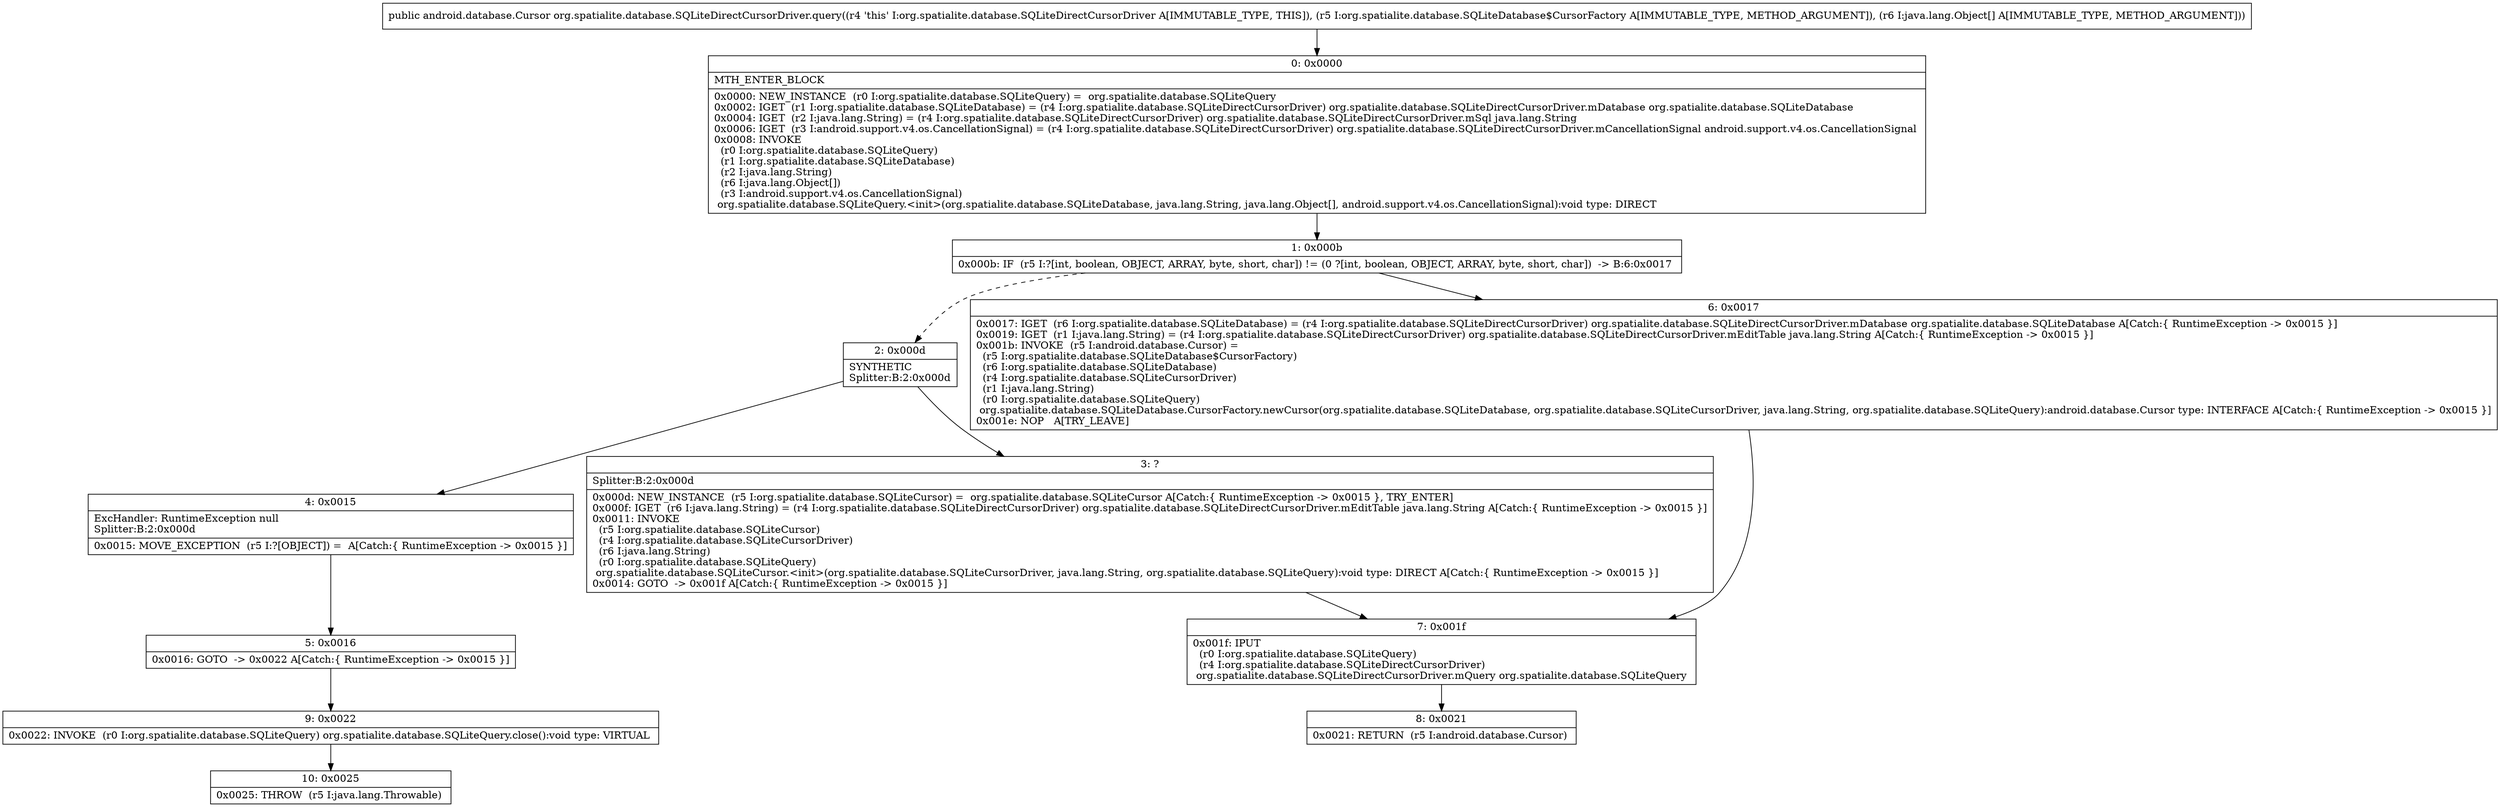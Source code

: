 digraph "CFG fororg.spatialite.database.SQLiteDirectCursorDriver.query(Lorg\/spatialite\/database\/SQLiteDatabase$CursorFactory;[Ljava\/lang\/Object;)Landroid\/database\/Cursor;" {
Node_0 [shape=record,label="{0\:\ 0x0000|MTH_ENTER_BLOCK\l|0x0000: NEW_INSTANCE  (r0 I:org.spatialite.database.SQLiteQuery) =  org.spatialite.database.SQLiteQuery \l0x0002: IGET  (r1 I:org.spatialite.database.SQLiteDatabase) = (r4 I:org.spatialite.database.SQLiteDirectCursorDriver) org.spatialite.database.SQLiteDirectCursorDriver.mDatabase org.spatialite.database.SQLiteDatabase \l0x0004: IGET  (r2 I:java.lang.String) = (r4 I:org.spatialite.database.SQLiteDirectCursorDriver) org.spatialite.database.SQLiteDirectCursorDriver.mSql java.lang.String \l0x0006: IGET  (r3 I:android.support.v4.os.CancellationSignal) = (r4 I:org.spatialite.database.SQLiteDirectCursorDriver) org.spatialite.database.SQLiteDirectCursorDriver.mCancellationSignal android.support.v4.os.CancellationSignal \l0x0008: INVOKE  \l  (r0 I:org.spatialite.database.SQLiteQuery)\l  (r1 I:org.spatialite.database.SQLiteDatabase)\l  (r2 I:java.lang.String)\l  (r6 I:java.lang.Object[])\l  (r3 I:android.support.v4.os.CancellationSignal)\l org.spatialite.database.SQLiteQuery.\<init\>(org.spatialite.database.SQLiteDatabase, java.lang.String, java.lang.Object[], android.support.v4.os.CancellationSignal):void type: DIRECT \l}"];
Node_1 [shape=record,label="{1\:\ 0x000b|0x000b: IF  (r5 I:?[int, boolean, OBJECT, ARRAY, byte, short, char]) != (0 ?[int, boolean, OBJECT, ARRAY, byte, short, char])  \-\> B:6:0x0017 \l}"];
Node_2 [shape=record,label="{2\:\ 0x000d|SYNTHETIC\lSplitter:B:2:0x000d\l}"];
Node_3 [shape=record,label="{3\:\ ?|Splitter:B:2:0x000d\l|0x000d: NEW_INSTANCE  (r5 I:org.spatialite.database.SQLiteCursor) =  org.spatialite.database.SQLiteCursor A[Catch:\{ RuntimeException \-\> 0x0015 \}, TRY_ENTER]\l0x000f: IGET  (r6 I:java.lang.String) = (r4 I:org.spatialite.database.SQLiteDirectCursorDriver) org.spatialite.database.SQLiteDirectCursorDriver.mEditTable java.lang.String A[Catch:\{ RuntimeException \-\> 0x0015 \}]\l0x0011: INVOKE  \l  (r5 I:org.spatialite.database.SQLiteCursor)\l  (r4 I:org.spatialite.database.SQLiteCursorDriver)\l  (r6 I:java.lang.String)\l  (r0 I:org.spatialite.database.SQLiteQuery)\l org.spatialite.database.SQLiteCursor.\<init\>(org.spatialite.database.SQLiteCursorDriver, java.lang.String, org.spatialite.database.SQLiteQuery):void type: DIRECT A[Catch:\{ RuntimeException \-\> 0x0015 \}]\l0x0014: GOTO  \-\> 0x001f A[Catch:\{ RuntimeException \-\> 0x0015 \}]\l}"];
Node_4 [shape=record,label="{4\:\ 0x0015|ExcHandler: RuntimeException null\lSplitter:B:2:0x000d\l|0x0015: MOVE_EXCEPTION  (r5 I:?[OBJECT]) =  A[Catch:\{ RuntimeException \-\> 0x0015 \}]\l}"];
Node_5 [shape=record,label="{5\:\ 0x0016|0x0016: GOTO  \-\> 0x0022 A[Catch:\{ RuntimeException \-\> 0x0015 \}]\l}"];
Node_6 [shape=record,label="{6\:\ 0x0017|0x0017: IGET  (r6 I:org.spatialite.database.SQLiteDatabase) = (r4 I:org.spatialite.database.SQLiteDirectCursorDriver) org.spatialite.database.SQLiteDirectCursorDriver.mDatabase org.spatialite.database.SQLiteDatabase A[Catch:\{ RuntimeException \-\> 0x0015 \}]\l0x0019: IGET  (r1 I:java.lang.String) = (r4 I:org.spatialite.database.SQLiteDirectCursorDriver) org.spatialite.database.SQLiteDirectCursorDriver.mEditTable java.lang.String A[Catch:\{ RuntimeException \-\> 0x0015 \}]\l0x001b: INVOKE  (r5 I:android.database.Cursor) = \l  (r5 I:org.spatialite.database.SQLiteDatabase$CursorFactory)\l  (r6 I:org.spatialite.database.SQLiteDatabase)\l  (r4 I:org.spatialite.database.SQLiteCursorDriver)\l  (r1 I:java.lang.String)\l  (r0 I:org.spatialite.database.SQLiteQuery)\l org.spatialite.database.SQLiteDatabase.CursorFactory.newCursor(org.spatialite.database.SQLiteDatabase, org.spatialite.database.SQLiteCursorDriver, java.lang.String, org.spatialite.database.SQLiteQuery):android.database.Cursor type: INTERFACE A[Catch:\{ RuntimeException \-\> 0x0015 \}]\l0x001e: NOP   A[TRY_LEAVE]\l}"];
Node_7 [shape=record,label="{7\:\ 0x001f|0x001f: IPUT  \l  (r0 I:org.spatialite.database.SQLiteQuery)\l  (r4 I:org.spatialite.database.SQLiteDirectCursorDriver)\l org.spatialite.database.SQLiteDirectCursorDriver.mQuery org.spatialite.database.SQLiteQuery \l}"];
Node_8 [shape=record,label="{8\:\ 0x0021|0x0021: RETURN  (r5 I:android.database.Cursor) \l}"];
Node_9 [shape=record,label="{9\:\ 0x0022|0x0022: INVOKE  (r0 I:org.spatialite.database.SQLiteQuery) org.spatialite.database.SQLiteQuery.close():void type: VIRTUAL \l}"];
Node_10 [shape=record,label="{10\:\ 0x0025|0x0025: THROW  (r5 I:java.lang.Throwable) \l}"];
MethodNode[shape=record,label="{public android.database.Cursor org.spatialite.database.SQLiteDirectCursorDriver.query((r4 'this' I:org.spatialite.database.SQLiteDirectCursorDriver A[IMMUTABLE_TYPE, THIS]), (r5 I:org.spatialite.database.SQLiteDatabase$CursorFactory A[IMMUTABLE_TYPE, METHOD_ARGUMENT]), (r6 I:java.lang.Object[] A[IMMUTABLE_TYPE, METHOD_ARGUMENT])) }"];
MethodNode -> Node_0;
Node_0 -> Node_1;
Node_1 -> Node_2[style=dashed];
Node_1 -> Node_6;
Node_2 -> Node_3;
Node_2 -> Node_4;
Node_3 -> Node_7;
Node_4 -> Node_5;
Node_5 -> Node_9;
Node_6 -> Node_7;
Node_7 -> Node_8;
Node_9 -> Node_10;
}

